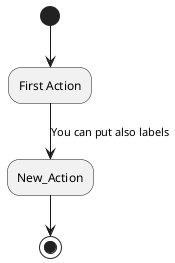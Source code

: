 @startuml
' left to right direction
(*) --> "First Action" as a1
a1 -->[You can put also labels] "New_Action" as a2
a2 --> (*)
@enduml